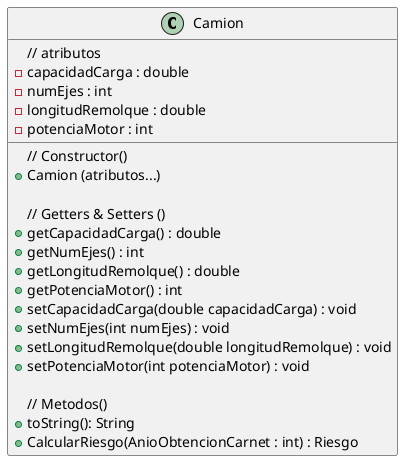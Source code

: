 @startuml
class Camion {
// atributos
- capacidadCarga : double
- numEjes : int
- longitudRemolque : double
- potenciaMotor : int

// Constructor()
+ Camion (atributos...)

// Getters & Setters ()
+ getCapacidadCarga() : double
+ getNumEjes() : int
+ getLongitudRemolque() : double
+ getPotenciaMotor() : int
+ setCapacidadCarga(double capacidadCarga) : void
+ setNumEjes(int numEjes) : void
+ setLongitudRemolque(double longitudRemolque) : void
+ setPotenciaMotor(int potenciaMotor) : void

// Metodos()
  + toString(): String
  + CalcularRiesgo(AnioObtencionCarnet : int) : Riesgo
}

@enduml